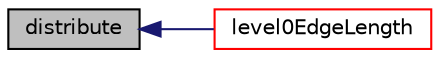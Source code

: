 digraph "distribute"
{
  bgcolor="transparent";
  edge [fontname="Helvetica",fontsize="10",labelfontname="Helvetica",labelfontsize="10"];
  node [fontname="Helvetica",fontsize="10",shape=record];
  rankdir="LR";
  Node5486 [label="distribute",height=0.2,width=0.4,color="black", fillcolor="grey75", style="filled", fontcolor="black"];
  Node5486 -> Node5487 [dir="back",color="midnightblue",fontsize="10",style="solid",fontname="Helvetica"];
  Node5487 [label="level0EdgeLength",height=0.2,width=0.4,color="red",URL="$a22413.html#a5038ef57fdb5e24db3472bc037c5a270",tooltip="Typical edge length between unrefined points. "];
}
